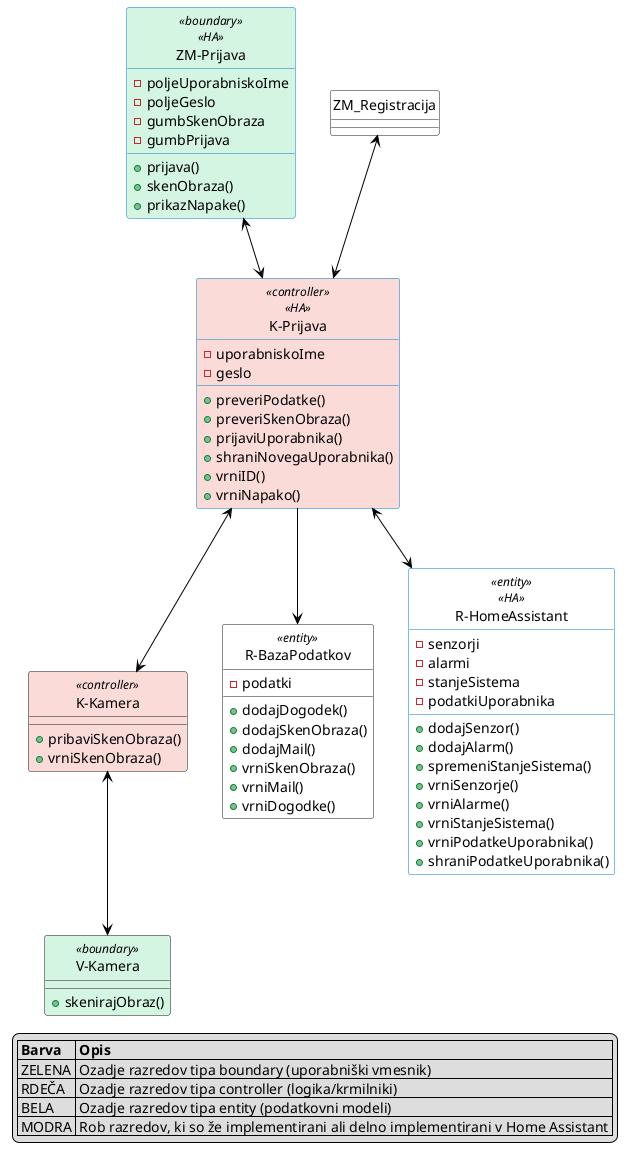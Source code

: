 @startuml RD_Sistem
skinparam class {
  BackgroundColor white
  ArrowColor black
  DefaultTextAlignment center
}
hide circle

' Zaslonske maske

class "ZM-Prijava" as ZM_Prijava <<boundary>> <<HA>>{
  -poljeUporabniskoIme
  -poljeGeslo
  -gumbSkenObraza
  -gumbPrijava
  +prijava()
  +skenObraza()
  +prikazNapake()
}

' Vmesniki

class "V-Kamera" as V_Kamera <<boundary>> {
  +skenirajObraz()
}

' Kontrolerji

class "K-Prijava" as K_Prijava <<controller>> <<HA>>{
  -uporabniskoIme
  -geslo
  +preveriPodatke()
  +preveriSkenObraza()
  +prijaviUporabnika()
  +shraniNovegaUporabnika()
  +vrniID()
  +vrniNapako()
}

class "K-Kamera" as K_Kamera <<controller>>{
  +pribaviSkenObraza()
  +vrniSkenObraza()
}

' Razredi

class "R-BazaPodatkov" as R_BazaPodatkov <<entity>> {
  -podatki
  +dodajDogodek()
  +dodajSkenObraza()
  +dodajMail()
  +vrniSkenObraza()
  +vrniMail()
  +vrniDogodke()
}

class "R-HomeAssistant" as R_HomeAssistant <<entity>> <<HA>>{
  -senzorji
  -alarmi
  -stanjeSistema
  -podatkiUporabnika
  +dodajSenzor()
  +dodajAlarm()
  +spremeniStanjeSistema()
  +vrniSenzorje()
  +vrniAlarme()
  +vrniStanjeSistema()
  +vrniPodatkeUporabnika()
  +shraniPodatkeUporabnika()
}
' Povezave

' Prijava in Registracija
ZM_Prijava <--> K_Prijava
ZM_Registracija <--> K_Prijava
K_Prijava --> R_BazaPodatkov
K_Prijava <--> K_Kamera
K_Kamera <--> V_Kamera
K_Prijava <--> R_HomeAssistant

' Boundary classes (GREEN background)
skinparam class {
  BackgroundColor<<boundary>> #D5F5E3
}

' Controller classes (RED background)
skinparam class {
  BackgroundColor<<controller>> #FADBD8
}

skinparam class {
  BorderColor<<HA>> #007ACC
}

legend right
  |= Barva |= Opis |
  | ZELENA | Ozadje razredov tipa boundary (uporabniški vmesnik) |
  | RDEČA | Ozadje razredov tipa controller (logika/krmilniki) |
  | BELA | Ozadje razredov tipa entity (podatkovni modeli) |
  | MODRA | Rob razredov, ki so že implementirani ali delno implementirani v Home Assistant |
endlegend
@enduml